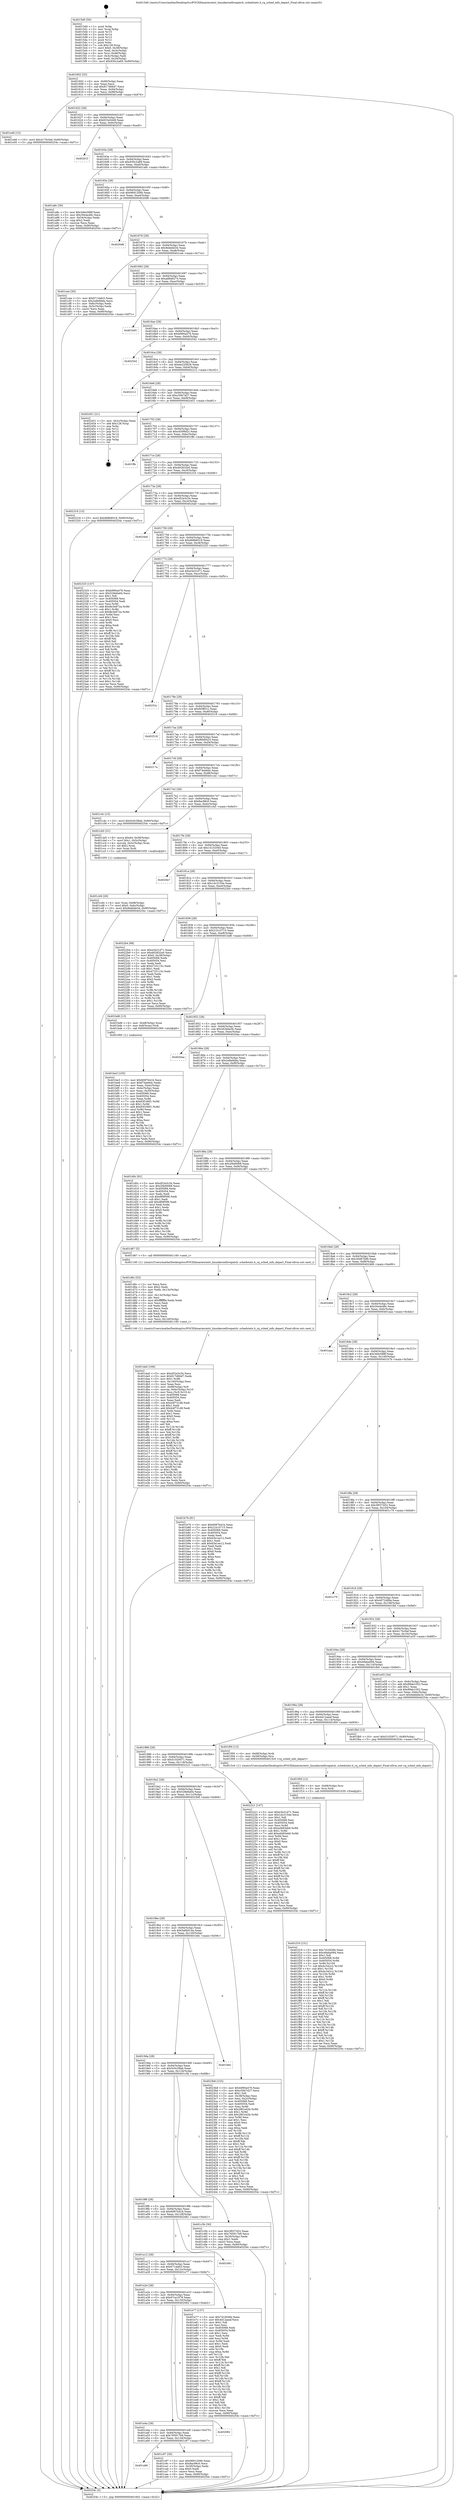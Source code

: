 digraph "0x4015d0" {
  label = "0x4015d0 (/mnt/c/Users/mathe/Desktop/tcc/POCII/binaries/extr_linuxkernellivepatch..schedstats.h_rq_sched_info_depart_Final-ollvm.out::main(0))"
  labelloc = "t"
  node[shape=record]

  Entry [label="",width=0.3,height=0.3,shape=circle,fillcolor=black,style=filled]
  "0x401602" [label="{
     0x401602 [32]\l
     | [instrs]\l
     &nbsp;&nbsp;0x401602 \<+6\>: mov -0x90(%rbp),%eax\l
     &nbsp;&nbsp;0x401608 \<+2\>: mov %eax,%ecx\l
     &nbsp;&nbsp;0x40160a \<+6\>: sub $0x817d66d7,%ecx\l
     &nbsp;&nbsp;0x401610 \<+6\>: mov %eax,-0x94(%rbp)\l
     &nbsp;&nbsp;0x401616 \<+6\>: mov %ecx,-0x98(%rbp)\l
     &nbsp;&nbsp;0x40161c \<+6\>: je 0000000000401e46 \<main+0x876\>\l
  }"]
  "0x401e46" [label="{
     0x401e46 [15]\l
     | [instrs]\l
     &nbsp;&nbsp;0x401e46 \<+10\>: movl $0x4170c0af,-0x90(%rbp)\l
     &nbsp;&nbsp;0x401e50 \<+5\>: jmp 000000000040254c \<main+0xf7c\>\l
  }"]
  "0x401622" [label="{
     0x401622 [28]\l
     | [instrs]\l
     &nbsp;&nbsp;0x401622 \<+5\>: jmp 0000000000401627 \<main+0x57\>\l
     &nbsp;&nbsp;0x401627 \<+6\>: mov -0x94(%rbp),%eax\l
     &nbsp;&nbsp;0x40162d \<+5\>: sub $0x833e5449,%eax\l
     &nbsp;&nbsp;0x401632 \<+6\>: mov %eax,-0x9c(%rbp)\l
     &nbsp;&nbsp;0x401638 \<+6\>: je 000000000040201f \<main+0xa4f\>\l
  }"]
  Exit [label="",width=0.3,height=0.3,shape=circle,fillcolor=black,style=filled,peripheries=2]
  "0x40201f" [label="{
     0x40201f\l
  }", style=dashed]
  "0x40163e" [label="{
     0x40163e [28]\l
     | [instrs]\l
     &nbsp;&nbsp;0x40163e \<+5\>: jmp 0000000000401643 \<main+0x73\>\l
     &nbsp;&nbsp;0x401643 \<+6\>: mov -0x94(%rbp),%eax\l
     &nbsp;&nbsp;0x401649 \<+5\>: sub $0x930c2a69,%eax\l
     &nbsp;&nbsp;0x40164e \<+6\>: mov %eax,-0xa0(%rbp)\l
     &nbsp;&nbsp;0x401654 \<+6\>: je 0000000000401a8c \<main+0x4bc\>\l
  }"]
  "0x401f19" [label="{
     0x401f19 [151]\l
     | [instrs]\l
     &nbsp;&nbsp;0x401f19 \<+5\>: mov $0x7d1fd36b,%eax\l
     &nbsp;&nbsp;0x401f1e \<+5\>: mov $0x49aba094,%ecx\l
     &nbsp;&nbsp;0x401f23 \<+2\>: mov $0x1,%dl\l
     &nbsp;&nbsp;0x401f25 \<+8\>: mov 0x405068,%r8d\l
     &nbsp;&nbsp;0x401f2d \<+8\>: mov 0x405054,%r9d\l
     &nbsp;&nbsp;0x401f35 \<+3\>: mov %r8d,%r10d\l
     &nbsp;&nbsp;0x401f38 \<+7\>: sub $0x4c342c2,%r10d\l
     &nbsp;&nbsp;0x401f3f \<+4\>: sub $0x1,%r10d\l
     &nbsp;&nbsp;0x401f43 \<+7\>: add $0x4c342c2,%r10d\l
     &nbsp;&nbsp;0x401f4a \<+4\>: imul %r10d,%r8d\l
     &nbsp;&nbsp;0x401f4e \<+4\>: and $0x1,%r8d\l
     &nbsp;&nbsp;0x401f52 \<+4\>: cmp $0x0,%r8d\l
     &nbsp;&nbsp;0x401f56 \<+4\>: sete %r11b\l
     &nbsp;&nbsp;0x401f5a \<+4\>: cmp $0xa,%r9d\l
     &nbsp;&nbsp;0x401f5e \<+3\>: setl %bl\l
     &nbsp;&nbsp;0x401f61 \<+3\>: mov %r11b,%r14b\l
     &nbsp;&nbsp;0x401f64 \<+4\>: xor $0xff,%r14b\l
     &nbsp;&nbsp;0x401f68 \<+3\>: mov %bl,%r15b\l
     &nbsp;&nbsp;0x401f6b \<+4\>: xor $0xff,%r15b\l
     &nbsp;&nbsp;0x401f6f \<+3\>: xor $0x1,%dl\l
     &nbsp;&nbsp;0x401f72 \<+3\>: mov %r14b,%r12b\l
     &nbsp;&nbsp;0x401f75 \<+4\>: and $0xff,%r12b\l
     &nbsp;&nbsp;0x401f79 \<+3\>: and %dl,%r11b\l
     &nbsp;&nbsp;0x401f7c \<+3\>: mov %r15b,%r13b\l
     &nbsp;&nbsp;0x401f7f \<+4\>: and $0xff,%r13b\l
     &nbsp;&nbsp;0x401f83 \<+2\>: and %dl,%bl\l
     &nbsp;&nbsp;0x401f85 \<+3\>: or %r11b,%r12b\l
     &nbsp;&nbsp;0x401f88 \<+3\>: or %bl,%r13b\l
     &nbsp;&nbsp;0x401f8b \<+3\>: xor %r13b,%r12b\l
     &nbsp;&nbsp;0x401f8e \<+3\>: or %r15b,%r14b\l
     &nbsp;&nbsp;0x401f91 \<+4\>: xor $0xff,%r14b\l
     &nbsp;&nbsp;0x401f95 \<+3\>: or $0x1,%dl\l
     &nbsp;&nbsp;0x401f98 \<+3\>: and %dl,%r14b\l
     &nbsp;&nbsp;0x401f9b \<+3\>: or %r14b,%r12b\l
     &nbsp;&nbsp;0x401f9e \<+4\>: test $0x1,%r12b\l
     &nbsp;&nbsp;0x401fa2 \<+3\>: cmovne %ecx,%eax\l
     &nbsp;&nbsp;0x401fa5 \<+6\>: mov %eax,-0x90(%rbp)\l
     &nbsp;&nbsp;0x401fab \<+5\>: jmp 000000000040254c \<main+0xf7c\>\l
  }"]
  "0x401a8c" [label="{
     0x401a8c [30]\l
     | [instrs]\l
     &nbsp;&nbsp;0x401a8c \<+5\>: mov $0x3ddc088f,%eax\l
     &nbsp;&nbsp;0x401a91 \<+5\>: mov $0x30e4e48c,%ecx\l
     &nbsp;&nbsp;0x401a96 \<+3\>: mov -0x34(%rbp),%edx\l
     &nbsp;&nbsp;0x401a99 \<+3\>: cmp $0x2,%edx\l
     &nbsp;&nbsp;0x401a9c \<+3\>: cmovne %ecx,%eax\l
     &nbsp;&nbsp;0x401a9f \<+6\>: mov %eax,-0x90(%rbp)\l
     &nbsp;&nbsp;0x401aa5 \<+5\>: jmp 000000000040254c \<main+0xf7c\>\l
  }"]
  "0x40165a" [label="{
     0x40165a [28]\l
     | [instrs]\l
     &nbsp;&nbsp;0x40165a \<+5\>: jmp 000000000040165f \<main+0x8f\>\l
     &nbsp;&nbsp;0x40165f \<+6\>: mov -0x94(%rbp),%eax\l
     &nbsp;&nbsp;0x401665 \<+5\>: sub $0x96912090,%eax\l
     &nbsp;&nbsp;0x40166a \<+6\>: mov %eax,-0xa4(%rbp)\l
     &nbsp;&nbsp;0x401670 \<+6\>: je 00000000004020d8 \<main+0xb08\>\l
  }"]
  "0x40254c" [label="{
     0x40254c [5]\l
     | [instrs]\l
     &nbsp;&nbsp;0x40254c \<+5\>: jmp 0000000000401602 \<main+0x32\>\l
  }"]
  "0x4015d0" [label="{
     0x4015d0 [50]\l
     | [instrs]\l
     &nbsp;&nbsp;0x4015d0 \<+1\>: push %rbp\l
     &nbsp;&nbsp;0x4015d1 \<+3\>: mov %rsp,%rbp\l
     &nbsp;&nbsp;0x4015d4 \<+2\>: push %r15\l
     &nbsp;&nbsp;0x4015d6 \<+2\>: push %r14\l
     &nbsp;&nbsp;0x4015d8 \<+2\>: push %r13\l
     &nbsp;&nbsp;0x4015da \<+2\>: push %r12\l
     &nbsp;&nbsp;0x4015dc \<+1\>: push %rbx\l
     &nbsp;&nbsp;0x4015dd \<+7\>: sub $0x128,%rsp\l
     &nbsp;&nbsp;0x4015e4 \<+7\>: movl $0x0,-0x38(%rbp)\l
     &nbsp;&nbsp;0x4015eb \<+3\>: mov %edi,-0x3c(%rbp)\l
     &nbsp;&nbsp;0x4015ee \<+4\>: mov %rsi,-0x48(%rbp)\l
     &nbsp;&nbsp;0x4015f2 \<+3\>: mov -0x3c(%rbp),%edi\l
     &nbsp;&nbsp;0x4015f5 \<+3\>: mov %edi,-0x34(%rbp)\l
     &nbsp;&nbsp;0x4015f8 \<+10\>: movl $0x930c2a69,-0x90(%rbp)\l
  }"]
  "0x401f0d" [label="{
     0x401f0d [12]\l
     | [instrs]\l
     &nbsp;&nbsp;0x401f0d \<+4\>: mov -0x68(%rbp),%rsi\l
     &nbsp;&nbsp;0x401f11 \<+3\>: mov %rsi,%rdi\l
     &nbsp;&nbsp;0x401f14 \<+5\>: call 0000000000401030 \<free@plt\>\l
     | [calls]\l
     &nbsp;&nbsp;0x401030 \{1\} (unknown)\l
  }"]
  "0x4020d8" [label="{
     0x4020d8\l
  }", style=dashed]
  "0x401676" [label="{
     0x401676 [28]\l
     | [instrs]\l
     &nbsp;&nbsp;0x401676 \<+5\>: jmp 000000000040167b \<main+0xab\>\l
     &nbsp;&nbsp;0x40167b \<+6\>: mov -0x94(%rbp),%eax\l
     &nbsp;&nbsp;0x401681 \<+5\>: sub $0x9ebbbb34,%eax\l
     &nbsp;&nbsp;0x401686 \<+6\>: mov %eax,-0xa8(%rbp)\l
     &nbsp;&nbsp;0x40168c \<+6\>: je 0000000000401cee \<main+0x71e\>\l
  }"]
  "0x401da0" [label="{
     0x401da0 [166]\l
     | [instrs]\l
     &nbsp;&nbsp;0x401da0 \<+5\>: mov $0xd52e3c34,%ecx\l
     &nbsp;&nbsp;0x401da5 \<+5\>: mov $0x817d66d7,%edx\l
     &nbsp;&nbsp;0x401daa \<+3\>: mov $0x1,%r8b\l
     &nbsp;&nbsp;0x401dad \<+6\>: mov -0x140(%rbp),%esi\l
     &nbsp;&nbsp;0x401db3 \<+3\>: imul %eax,%esi\l
     &nbsp;&nbsp;0x401db6 \<+4\>: mov -0x68(%rbp),%r9\l
     &nbsp;&nbsp;0x401dba \<+4\>: movslq -0x6c(%rbp),%r10\l
     &nbsp;&nbsp;0x401dbe \<+4\>: mov %esi,(%r9,%r10,4)\l
     &nbsp;&nbsp;0x401dc2 \<+7\>: mov 0x405068,%eax\l
     &nbsp;&nbsp;0x401dc9 \<+7\>: mov 0x405054,%esi\l
     &nbsp;&nbsp;0x401dd0 \<+2\>: mov %eax,%edi\l
     &nbsp;&nbsp;0x401dd2 \<+6\>: sub $0xb4f731d8,%edi\l
     &nbsp;&nbsp;0x401dd8 \<+3\>: sub $0x1,%edi\l
     &nbsp;&nbsp;0x401ddb \<+6\>: add $0xb4f731d8,%edi\l
     &nbsp;&nbsp;0x401de1 \<+3\>: imul %edi,%eax\l
     &nbsp;&nbsp;0x401de4 \<+3\>: and $0x1,%eax\l
     &nbsp;&nbsp;0x401de7 \<+3\>: cmp $0x0,%eax\l
     &nbsp;&nbsp;0x401dea \<+4\>: sete %r11b\l
     &nbsp;&nbsp;0x401dee \<+3\>: cmp $0xa,%esi\l
     &nbsp;&nbsp;0x401df1 \<+3\>: setl %bl\l
     &nbsp;&nbsp;0x401df4 \<+3\>: mov %r11b,%r14b\l
     &nbsp;&nbsp;0x401df7 \<+4\>: xor $0xff,%r14b\l
     &nbsp;&nbsp;0x401dfb \<+3\>: mov %bl,%r15b\l
     &nbsp;&nbsp;0x401dfe \<+4\>: xor $0xff,%r15b\l
     &nbsp;&nbsp;0x401e02 \<+4\>: xor $0x1,%r8b\l
     &nbsp;&nbsp;0x401e06 \<+3\>: mov %r14b,%r12b\l
     &nbsp;&nbsp;0x401e09 \<+4\>: and $0xff,%r12b\l
     &nbsp;&nbsp;0x401e0d \<+3\>: and %r8b,%r11b\l
     &nbsp;&nbsp;0x401e10 \<+3\>: mov %r15b,%r13b\l
     &nbsp;&nbsp;0x401e13 \<+4\>: and $0xff,%r13b\l
     &nbsp;&nbsp;0x401e17 \<+3\>: and %r8b,%bl\l
     &nbsp;&nbsp;0x401e1a \<+3\>: or %r11b,%r12b\l
     &nbsp;&nbsp;0x401e1d \<+3\>: or %bl,%r13b\l
     &nbsp;&nbsp;0x401e20 \<+3\>: xor %r13b,%r12b\l
     &nbsp;&nbsp;0x401e23 \<+3\>: or %r15b,%r14b\l
     &nbsp;&nbsp;0x401e26 \<+4\>: xor $0xff,%r14b\l
     &nbsp;&nbsp;0x401e2a \<+4\>: or $0x1,%r8b\l
     &nbsp;&nbsp;0x401e2e \<+3\>: and %r8b,%r14b\l
     &nbsp;&nbsp;0x401e31 \<+3\>: or %r14b,%r12b\l
     &nbsp;&nbsp;0x401e34 \<+4\>: test $0x1,%r12b\l
     &nbsp;&nbsp;0x401e38 \<+3\>: cmovne %edx,%ecx\l
     &nbsp;&nbsp;0x401e3b \<+6\>: mov %ecx,-0x90(%rbp)\l
     &nbsp;&nbsp;0x401e41 \<+5\>: jmp 000000000040254c \<main+0xf7c\>\l
  }"]
  "0x401cee" [label="{
     0x401cee [30]\l
     | [instrs]\l
     &nbsp;&nbsp;0x401cee \<+5\>: mov $0x6714afc5,%eax\l
     &nbsp;&nbsp;0x401cf3 \<+5\>: mov $0x2e8e9dda,%ecx\l
     &nbsp;&nbsp;0x401cf8 \<+3\>: mov -0x6c(%rbp),%edx\l
     &nbsp;&nbsp;0x401cfb \<+3\>: cmp -0x5c(%rbp),%edx\l
     &nbsp;&nbsp;0x401cfe \<+3\>: cmovl %ecx,%eax\l
     &nbsp;&nbsp;0x401d01 \<+6\>: mov %eax,-0x90(%rbp)\l
     &nbsp;&nbsp;0x401d07 \<+5\>: jmp 000000000040254c \<main+0xf7c\>\l
  }"]
  "0x401692" [label="{
     0x401692 [28]\l
     | [instrs]\l
     &nbsp;&nbsp;0x401692 \<+5\>: jmp 0000000000401697 \<main+0xc7\>\l
     &nbsp;&nbsp;0x401697 \<+6\>: mov -0x94(%rbp),%eax\l
     &nbsp;&nbsp;0x40169d \<+5\>: sub $0xa86d6274,%eax\l
     &nbsp;&nbsp;0x4016a2 \<+6\>: mov %eax,-0xac(%rbp)\l
     &nbsp;&nbsp;0x4016a8 \<+6\>: je 0000000000401b05 \<main+0x535\>\l
  }"]
  "0x401d6c" [label="{
     0x401d6c [52]\l
     | [instrs]\l
     &nbsp;&nbsp;0x401d6c \<+2\>: xor %ecx,%ecx\l
     &nbsp;&nbsp;0x401d6e \<+5\>: mov $0x2,%edx\l
     &nbsp;&nbsp;0x401d73 \<+6\>: mov %edx,-0x13c(%rbp)\l
     &nbsp;&nbsp;0x401d79 \<+1\>: cltd\l
     &nbsp;&nbsp;0x401d7a \<+6\>: mov -0x13c(%rbp),%esi\l
     &nbsp;&nbsp;0x401d80 \<+2\>: idiv %esi\l
     &nbsp;&nbsp;0x401d82 \<+6\>: imul $0xfffffffe,%edx,%edx\l
     &nbsp;&nbsp;0x401d88 \<+2\>: mov %ecx,%edi\l
     &nbsp;&nbsp;0x401d8a \<+2\>: sub %edx,%edi\l
     &nbsp;&nbsp;0x401d8c \<+2\>: mov %ecx,%edx\l
     &nbsp;&nbsp;0x401d8e \<+3\>: sub $0x1,%edx\l
     &nbsp;&nbsp;0x401d91 \<+2\>: add %edx,%edi\l
     &nbsp;&nbsp;0x401d93 \<+2\>: sub %edi,%ecx\l
     &nbsp;&nbsp;0x401d95 \<+6\>: mov %ecx,-0x140(%rbp)\l
     &nbsp;&nbsp;0x401d9b \<+5\>: call 0000000000401160 \<next_i\>\l
     | [calls]\l
     &nbsp;&nbsp;0x401160 \{1\} (/mnt/c/Users/mathe/Desktop/tcc/POCII/binaries/extr_linuxkernellivepatch..schedstats.h_rq_sched_info_depart_Final-ollvm.out::next_i)\l
  }"]
  "0x401b05" [label="{
     0x401b05\l
  }", style=dashed]
  "0x4016ae" [label="{
     0x4016ae [28]\l
     | [instrs]\l
     &nbsp;&nbsp;0x4016ae \<+5\>: jmp 00000000004016b3 \<main+0xe3\>\l
     &nbsp;&nbsp;0x4016b3 \<+6\>: mov -0x94(%rbp),%eax\l
     &nbsp;&nbsp;0x4016b9 \<+5\>: sub $0xb990a476,%eax\l
     &nbsp;&nbsp;0x4016be \<+6\>: mov %eax,-0xb0(%rbp)\l
     &nbsp;&nbsp;0x4016c4 \<+6\>: je 0000000000402542 \<main+0xf72\>\l
  }"]
  "0x401cd4" [label="{
     0x401cd4 [26]\l
     | [instrs]\l
     &nbsp;&nbsp;0x401cd4 \<+4\>: mov %rax,-0x68(%rbp)\l
     &nbsp;&nbsp;0x401cd8 \<+7\>: movl $0x0,-0x6c(%rbp)\l
     &nbsp;&nbsp;0x401cdf \<+10\>: movl $0x9ebbbb34,-0x90(%rbp)\l
     &nbsp;&nbsp;0x401ce9 \<+5\>: jmp 000000000040254c \<main+0xf7c\>\l
  }"]
  "0x402542" [label="{
     0x402542\l
  }", style=dashed]
  "0x4016ca" [label="{
     0x4016ca [28]\l
     | [instrs]\l
     &nbsp;&nbsp;0x4016ca \<+5\>: jmp 00000000004016cf \<main+0xff\>\l
     &nbsp;&nbsp;0x4016cf \<+6\>: mov -0x94(%rbp),%eax\l
     &nbsp;&nbsp;0x4016d5 \<+5\>: sub $0xbe220b26,%eax\l
     &nbsp;&nbsp;0x4016da \<+6\>: mov %eax,-0xb4(%rbp)\l
     &nbsp;&nbsp;0x4016e0 \<+6\>: je 0000000000402212 \<main+0xc42\>\l
  }"]
  "0x401a66" [label="{
     0x401a66\l
  }", style=dashed]
  "0x402212" [label="{
     0x402212\l
  }", style=dashed]
  "0x4016e6" [label="{
     0x4016e6 [28]\l
     | [instrs]\l
     &nbsp;&nbsp;0x4016e6 \<+5\>: jmp 00000000004016eb \<main+0x11b\>\l
     &nbsp;&nbsp;0x4016eb \<+6\>: mov -0x94(%rbp),%eax\l
     &nbsp;&nbsp;0x4016f1 \<+5\>: sub $0xc50b7d27,%eax\l
     &nbsp;&nbsp;0x4016f6 \<+6\>: mov %eax,-0xb8(%rbp)\l
     &nbsp;&nbsp;0x4016fc \<+6\>: je 0000000000402451 \<main+0xe81\>\l
  }"]
  "0x401c97" [label="{
     0x401c97 [30]\l
     | [instrs]\l
     &nbsp;&nbsp;0x401c97 \<+5\>: mov $0x96912090,%eax\l
     &nbsp;&nbsp;0x401c9c \<+5\>: mov $0x8ac98c0,%ecx\l
     &nbsp;&nbsp;0x401ca1 \<+3\>: mov -0x30(%rbp),%edx\l
     &nbsp;&nbsp;0x401ca4 \<+3\>: cmp $0x0,%edx\l
     &nbsp;&nbsp;0x401ca7 \<+3\>: cmove %ecx,%eax\l
     &nbsp;&nbsp;0x401caa \<+6\>: mov %eax,-0x90(%rbp)\l
     &nbsp;&nbsp;0x401cb0 \<+5\>: jmp 000000000040254c \<main+0xf7c\>\l
  }"]
  "0x402451" [label="{
     0x402451 [21]\l
     | [instrs]\l
     &nbsp;&nbsp;0x402451 \<+3\>: mov -0x2c(%rbp),%eax\l
     &nbsp;&nbsp;0x402454 \<+7\>: add $0x128,%rsp\l
     &nbsp;&nbsp;0x40245b \<+1\>: pop %rbx\l
     &nbsp;&nbsp;0x40245c \<+2\>: pop %r12\l
     &nbsp;&nbsp;0x40245e \<+2\>: pop %r13\l
     &nbsp;&nbsp;0x402460 \<+2\>: pop %r14\l
     &nbsp;&nbsp;0x402462 \<+2\>: pop %r15\l
     &nbsp;&nbsp;0x402464 \<+1\>: pop %rbp\l
     &nbsp;&nbsp;0x402465 \<+1\>: ret\l
  }"]
  "0x401702" [label="{
     0x401702 [28]\l
     | [instrs]\l
     &nbsp;&nbsp;0x401702 \<+5\>: jmp 0000000000401707 \<main+0x137\>\l
     &nbsp;&nbsp;0x401707 \<+6\>: mov -0x94(%rbp),%eax\l
     &nbsp;&nbsp;0x40170d \<+5\>: sub $0xcb599d2c,%eax\l
     &nbsp;&nbsp;0x401712 \<+6\>: mov %eax,-0xbc(%rbp)\l
     &nbsp;&nbsp;0x401718 \<+6\>: je 0000000000401ffe \<main+0xa2e\>\l
  }"]
  "0x401a4a" [label="{
     0x401a4a [28]\l
     | [instrs]\l
     &nbsp;&nbsp;0x401a4a \<+5\>: jmp 0000000000401a4f \<main+0x47f\>\l
     &nbsp;&nbsp;0x401a4f \<+6\>: mov -0x94(%rbp),%eax\l
     &nbsp;&nbsp;0x401a55 \<+5\>: sub $0x765917b9,%eax\l
     &nbsp;&nbsp;0x401a5a \<+6\>: mov %eax,-0x134(%rbp)\l
     &nbsp;&nbsp;0x401a60 \<+6\>: je 0000000000401c97 \<main+0x6c7\>\l
  }"]
  "0x401ffe" [label="{
     0x401ffe\l
  }", style=dashed]
  "0x40171e" [label="{
     0x40171e [28]\l
     | [instrs]\l
     &nbsp;&nbsp;0x40171e \<+5\>: jmp 0000000000401723 \<main+0x153\>\l
     &nbsp;&nbsp;0x401723 \<+6\>: mov -0x94(%rbp),%eax\l
     &nbsp;&nbsp;0x401729 \<+5\>: sub $0xd02832e0,%eax\l
     &nbsp;&nbsp;0x40172e \<+6\>: mov %eax,-0xc0(%rbp)\l
     &nbsp;&nbsp;0x401734 \<+6\>: je 0000000000402316 \<main+0xd46\>\l
  }"]
  "0x402082" [label="{
     0x402082\l
  }", style=dashed]
  "0x402316" [label="{
     0x402316 [15]\l
     | [instrs]\l
     &nbsp;&nbsp;0x402316 \<+10\>: movl $0xd68b6019,-0x90(%rbp)\l
     &nbsp;&nbsp;0x402320 \<+5\>: jmp 000000000040254c \<main+0xf7c\>\l
  }"]
  "0x40173a" [label="{
     0x40173a [28]\l
     | [instrs]\l
     &nbsp;&nbsp;0x40173a \<+5\>: jmp 000000000040173f \<main+0x16f\>\l
     &nbsp;&nbsp;0x40173f \<+6\>: mov -0x94(%rbp),%eax\l
     &nbsp;&nbsp;0x401745 \<+5\>: sub $0xd52e3c34,%eax\l
     &nbsp;&nbsp;0x40174a \<+6\>: mov %eax,-0xc4(%rbp)\l
     &nbsp;&nbsp;0x401750 \<+6\>: je 00000000004024a0 \<main+0xed0\>\l
  }"]
  "0x401a2e" [label="{
     0x401a2e [28]\l
     | [instrs]\l
     &nbsp;&nbsp;0x401a2e \<+5\>: jmp 0000000000401a33 \<main+0x463\>\l
     &nbsp;&nbsp;0x401a33 \<+6\>: mov -0x94(%rbp),%eax\l
     &nbsp;&nbsp;0x401a39 \<+5\>: sub $0x67ca1979,%eax\l
     &nbsp;&nbsp;0x401a3e \<+6\>: mov %eax,-0x130(%rbp)\l
     &nbsp;&nbsp;0x401a44 \<+6\>: je 0000000000402082 \<main+0xab2\>\l
  }"]
  "0x4024a0" [label="{
     0x4024a0\l
  }", style=dashed]
  "0x401756" [label="{
     0x401756 [28]\l
     | [instrs]\l
     &nbsp;&nbsp;0x401756 \<+5\>: jmp 000000000040175b \<main+0x18b\>\l
     &nbsp;&nbsp;0x40175b \<+6\>: mov -0x94(%rbp),%eax\l
     &nbsp;&nbsp;0x401761 \<+5\>: sub $0xd68b6019,%eax\l
     &nbsp;&nbsp;0x401766 \<+6\>: mov %eax,-0xc8(%rbp)\l
     &nbsp;&nbsp;0x40176c \<+6\>: je 0000000000402325 \<main+0xd55\>\l
  }"]
  "0x401e77" [label="{
     0x401e77 [137]\l
     | [instrs]\l
     &nbsp;&nbsp;0x401e77 \<+5\>: mov $0x7d1fd36b,%eax\l
     &nbsp;&nbsp;0x401e7c \<+5\>: mov $0x4d12aeaf,%ecx\l
     &nbsp;&nbsp;0x401e81 \<+2\>: mov $0x1,%dl\l
     &nbsp;&nbsp;0x401e83 \<+2\>: xor %esi,%esi\l
     &nbsp;&nbsp;0x401e85 \<+7\>: mov 0x405068,%edi\l
     &nbsp;&nbsp;0x401e8c \<+8\>: mov 0x405054,%r8d\l
     &nbsp;&nbsp;0x401e94 \<+3\>: sub $0x1,%esi\l
     &nbsp;&nbsp;0x401e97 \<+3\>: mov %edi,%r9d\l
     &nbsp;&nbsp;0x401e9a \<+3\>: add %esi,%r9d\l
     &nbsp;&nbsp;0x401e9d \<+4\>: imul %r9d,%edi\l
     &nbsp;&nbsp;0x401ea1 \<+3\>: and $0x1,%edi\l
     &nbsp;&nbsp;0x401ea4 \<+3\>: cmp $0x0,%edi\l
     &nbsp;&nbsp;0x401ea7 \<+4\>: sete %r10b\l
     &nbsp;&nbsp;0x401eab \<+4\>: cmp $0xa,%r8d\l
     &nbsp;&nbsp;0x401eaf \<+4\>: setl %r11b\l
     &nbsp;&nbsp;0x401eb3 \<+3\>: mov %r10b,%bl\l
     &nbsp;&nbsp;0x401eb6 \<+3\>: xor $0xff,%bl\l
     &nbsp;&nbsp;0x401eb9 \<+3\>: mov %r11b,%r14b\l
     &nbsp;&nbsp;0x401ebc \<+4\>: xor $0xff,%r14b\l
     &nbsp;&nbsp;0x401ec0 \<+3\>: xor $0x1,%dl\l
     &nbsp;&nbsp;0x401ec3 \<+3\>: mov %bl,%r15b\l
     &nbsp;&nbsp;0x401ec6 \<+4\>: and $0xff,%r15b\l
     &nbsp;&nbsp;0x401eca \<+3\>: and %dl,%r10b\l
     &nbsp;&nbsp;0x401ecd \<+3\>: mov %r14b,%r12b\l
     &nbsp;&nbsp;0x401ed0 \<+4\>: and $0xff,%r12b\l
     &nbsp;&nbsp;0x401ed4 \<+3\>: and %dl,%r11b\l
     &nbsp;&nbsp;0x401ed7 \<+3\>: or %r10b,%r15b\l
     &nbsp;&nbsp;0x401eda \<+3\>: or %r11b,%r12b\l
     &nbsp;&nbsp;0x401edd \<+3\>: xor %r12b,%r15b\l
     &nbsp;&nbsp;0x401ee0 \<+3\>: or %r14b,%bl\l
     &nbsp;&nbsp;0x401ee3 \<+3\>: xor $0xff,%bl\l
     &nbsp;&nbsp;0x401ee6 \<+3\>: or $0x1,%dl\l
     &nbsp;&nbsp;0x401ee9 \<+2\>: and %dl,%bl\l
     &nbsp;&nbsp;0x401eeb \<+3\>: or %bl,%r15b\l
     &nbsp;&nbsp;0x401eee \<+4\>: test $0x1,%r15b\l
     &nbsp;&nbsp;0x401ef2 \<+3\>: cmovne %ecx,%eax\l
     &nbsp;&nbsp;0x401ef5 \<+6\>: mov %eax,-0x90(%rbp)\l
     &nbsp;&nbsp;0x401efb \<+5\>: jmp 000000000040254c \<main+0xf7c\>\l
  }"]
  "0x402325" [label="{
     0x402325 [147]\l
     | [instrs]\l
     &nbsp;&nbsp;0x402325 \<+5\>: mov $0xb990a476,%eax\l
     &nbsp;&nbsp;0x40232a \<+5\>: mov $0x528e6a64,%ecx\l
     &nbsp;&nbsp;0x40232f \<+2\>: mov $0x1,%dl\l
     &nbsp;&nbsp;0x402331 \<+7\>: mov 0x405068,%esi\l
     &nbsp;&nbsp;0x402338 \<+7\>: mov 0x405054,%edi\l
     &nbsp;&nbsp;0x40233f \<+3\>: mov %esi,%r8d\l
     &nbsp;&nbsp;0x402342 \<+7\>: add $0x8e3e872a,%r8d\l
     &nbsp;&nbsp;0x402349 \<+4\>: sub $0x1,%r8d\l
     &nbsp;&nbsp;0x40234d \<+7\>: sub $0x8e3e872a,%r8d\l
     &nbsp;&nbsp;0x402354 \<+4\>: imul %r8d,%esi\l
     &nbsp;&nbsp;0x402358 \<+3\>: and $0x1,%esi\l
     &nbsp;&nbsp;0x40235b \<+3\>: cmp $0x0,%esi\l
     &nbsp;&nbsp;0x40235e \<+4\>: sete %r9b\l
     &nbsp;&nbsp;0x402362 \<+3\>: cmp $0xa,%edi\l
     &nbsp;&nbsp;0x402365 \<+4\>: setl %r10b\l
     &nbsp;&nbsp;0x402369 \<+3\>: mov %r9b,%r11b\l
     &nbsp;&nbsp;0x40236c \<+4\>: xor $0xff,%r11b\l
     &nbsp;&nbsp;0x402370 \<+3\>: mov %r10b,%bl\l
     &nbsp;&nbsp;0x402373 \<+3\>: xor $0xff,%bl\l
     &nbsp;&nbsp;0x402376 \<+3\>: xor $0x0,%dl\l
     &nbsp;&nbsp;0x402379 \<+3\>: mov %r11b,%r14b\l
     &nbsp;&nbsp;0x40237c \<+4\>: and $0x0,%r14b\l
     &nbsp;&nbsp;0x402380 \<+3\>: and %dl,%r9b\l
     &nbsp;&nbsp;0x402383 \<+3\>: mov %bl,%r15b\l
     &nbsp;&nbsp;0x402386 \<+4\>: and $0x0,%r15b\l
     &nbsp;&nbsp;0x40238a \<+3\>: and %dl,%r10b\l
     &nbsp;&nbsp;0x40238d \<+3\>: or %r9b,%r14b\l
     &nbsp;&nbsp;0x402390 \<+3\>: or %r10b,%r15b\l
     &nbsp;&nbsp;0x402393 \<+3\>: xor %r15b,%r14b\l
     &nbsp;&nbsp;0x402396 \<+3\>: or %bl,%r11b\l
     &nbsp;&nbsp;0x402399 \<+4\>: xor $0xff,%r11b\l
     &nbsp;&nbsp;0x40239d \<+3\>: or $0x0,%dl\l
     &nbsp;&nbsp;0x4023a0 \<+3\>: and %dl,%r11b\l
     &nbsp;&nbsp;0x4023a3 \<+3\>: or %r11b,%r14b\l
     &nbsp;&nbsp;0x4023a6 \<+4\>: test $0x1,%r14b\l
     &nbsp;&nbsp;0x4023aa \<+3\>: cmovne %ecx,%eax\l
     &nbsp;&nbsp;0x4023ad \<+6\>: mov %eax,-0x90(%rbp)\l
     &nbsp;&nbsp;0x4023b3 \<+5\>: jmp 000000000040254c \<main+0xf7c\>\l
  }"]
  "0x401772" [label="{
     0x401772 [28]\l
     | [instrs]\l
     &nbsp;&nbsp;0x401772 \<+5\>: jmp 0000000000401777 \<main+0x1a7\>\l
     &nbsp;&nbsp;0x401777 \<+6\>: mov -0x94(%rbp),%eax\l
     &nbsp;&nbsp;0x40177d \<+5\>: sub $0xe3e31d71,%eax\l
     &nbsp;&nbsp;0x401782 \<+6\>: mov %eax,-0xcc(%rbp)\l
     &nbsp;&nbsp;0x401788 \<+6\>: je 000000000040252c \<main+0xf5c\>\l
  }"]
  "0x401a12" [label="{
     0x401a12 [28]\l
     | [instrs]\l
     &nbsp;&nbsp;0x401a12 \<+5\>: jmp 0000000000401a17 \<main+0x447\>\l
     &nbsp;&nbsp;0x401a17 \<+6\>: mov -0x94(%rbp),%eax\l
     &nbsp;&nbsp;0x401a1d \<+5\>: sub $0x6714afc5,%eax\l
     &nbsp;&nbsp;0x401a22 \<+6\>: mov %eax,-0x12c(%rbp)\l
     &nbsp;&nbsp;0x401a28 \<+6\>: je 0000000000401e77 \<main+0x8a7\>\l
  }"]
  "0x40252c" [label="{
     0x40252c\l
  }", style=dashed]
  "0x40178e" [label="{
     0x40178e [28]\l
     | [instrs]\l
     &nbsp;&nbsp;0x40178e \<+5\>: jmp 0000000000401793 \<main+0x1c3\>\l
     &nbsp;&nbsp;0x401793 \<+6\>: mov -0x94(%rbp),%eax\l
     &nbsp;&nbsp;0x401799 \<+5\>: sub $0xf03ff31c,%eax\l
     &nbsp;&nbsp;0x40179e \<+6\>: mov %eax,-0xd0(%rbp)\l
     &nbsp;&nbsp;0x4017a4 \<+6\>: je 0000000000402518 \<main+0xf48\>\l
  }"]
  "0x402481" [label="{
     0x402481\l
  }", style=dashed]
  "0x402518" [label="{
     0x402518\l
  }", style=dashed]
  "0x4017aa" [label="{
     0x4017aa [28]\l
     | [instrs]\l
     &nbsp;&nbsp;0x4017aa \<+5\>: jmp 00000000004017af \<main+0x1df\>\l
     &nbsp;&nbsp;0x4017af \<+6\>: mov -0x94(%rbp),%eax\l
     &nbsp;&nbsp;0x4017b5 \<+5\>: sub $0xf6bf0423,%eax\l
     &nbsp;&nbsp;0x4017ba \<+6\>: mov %eax,-0xd4(%rbp)\l
     &nbsp;&nbsp;0x4017c0 \<+6\>: je 000000000040217a \<main+0xbaa\>\l
  }"]
  "0x4019f6" [label="{
     0x4019f6 [28]\l
     | [instrs]\l
     &nbsp;&nbsp;0x4019f6 \<+5\>: jmp 00000000004019fb \<main+0x42b\>\l
     &nbsp;&nbsp;0x4019fb \<+6\>: mov -0x94(%rbp),%eax\l
     &nbsp;&nbsp;0x401a01 \<+5\>: sub $0x6087b41b,%eax\l
     &nbsp;&nbsp;0x401a06 \<+6\>: mov %eax,-0x128(%rbp)\l
     &nbsp;&nbsp;0x401a0c \<+6\>: je 0000000000402481 \<main+0xeb1\>\l
  }"]
  "0x40217a" [label="{
     0x40217a\l
  }", style=dashed]
  "0x4017c6" [label="{
     0x4017c6 [28]\l
     | [instrs]\l
     &nbsp;&nbsp;0x4017c6 \<+5\>: jmp 00000000004017cb \<main+0x1fb\>\l
     &nbsp;&nbsp;0x4017cb \<+6\>: mov -0x94(%rbp),%eax\l
     &nbsp;&nbsp;0x4017d1 \<+5\>: sub $0xf74eb6dc,%eax\l
     &nbsp;&nbsp;0x4017d6 \<+6\>: mov %eax,-0xd8(%rbp)\l
     &nbsp;&nbsp;0x4017dc \<+6\>: je 0000000000401c4c \<main+0x67c\>\l
  }"]
  "0x401c5b" [label="{
     0x401c5b [30]\l
     | [instrs]\l
     &nbsp;&nbsp;0x401c5b \<+5\>: mov $0x3f037452,%eax\l
     &nbsp;&nbsp;0x401c60 \<+5\>: mov $0x765917b9,%ecx\l
     &nbsp;&nbsp;0x401c65 \<+3\>: mov -0x30(%rbp),%edx\l
     &nbsp;&nbsp;0x401c68 \<+3\>: cmp $0x1,%edx\l
     &nbsp;&nbsp;0x401c6b \<+3\>: cmovl %ecx,%eax\l
     &nbsp;&nbsp;0x401c6e \<+6\>: mov %eax,-0x90(%rbp)\l
     &nbsp;&nbsp;0x401c74 \<+5\>: jmp 000000000040254c \<main+0xf7c\>\l
  }"]
  "0x401c4c" [label="{
     0x401c4c [15]\l
     | [instrs]\l
     &nbsp;&nbsp;0x401c4c \<+10\>: movl $0x5c0c38ab,-0x90(%rbp)\l
     &nbsp;&nbsp;0x401c56 \<+5\>: jmp 000000000040254c \<main+0xf7c\>\l
  }"]
  "0x4017e2" [label="{
     0x4017e2 [28]\l
     | [instrs]\l
     &nbsp;&nbsp;0x4017e2 \<+5\>: jmp 00000000004017e7 \<main+0x217\>\l
     &nbsp;&nbsp;0x4017e7 \<+6\>: mov -0x94(%rbp),%eax\l
     &nbsp;&nbsp;0x4017ed \<+5\>: sub $0x8ac98c0,%eax\l
     &nbsp;&nbsp;0x4017f2 \<+6\>: mov %eax,-0xdc(%rbp)\l
     &nbsp;&nbsp;0x4017f8 \<+6\>: je 0000000000401cb5 \<main+0x6e5\>\l
  }"]
  "0x4019da" [label="{
     0x4019da [28]\l
     | [instrs]\l
     &nbsp;&nbsp;0x4019da \<+5\>: jmp 00000000004019df \<main+0x40f\>\l
     &nbsp;&nbsp;0x4019df \<+6\>: mov -0x94(%rbp),%eax\l
     &nbsp;&nbsp;0x4019e5 \<+5\>: sub $0x5c0c38ab,%eax\l
     &nbsp;&nbsp;0x4019ea \<+6\>: mov %eax,-0x124(%rbp)\l
     &nbsp;&nbsp;0x4019f0 \<+6\>: je 0000000000401c5b \<main+0x68b\>\l
  }"]
  "0x401cb5" [label="{
     0x401cb5 [31]\l
     | [instrs]\l
     &nbsp;&nbsp;0x401cb5 \<+8\>: movq $0x64,-0x58(%rbp)\l
     &nbsp;&nbsp;0x401cbd \<+7\>: movl $0x1,-0x5c(%rbp)\l
     &nbsp;&nbsp;0x401cc4 \<+4\>: movslq -0x5c(%rbp),%rax\l
     &nbsp;&nbsp;0x401cc8 \<+4\>: shl $0x2,%rax\l
     &nbsp;&nbsp;0x401ccc \<+3\>: mov %rax,%rdi\l
     &nbsp;&nbsp;0x401ccf \<+5\>: call 0000000000401050 \<malloc@plt\>\l
     | [calls]\l
     &nbsp;&nbsp;0x401050 \{1\} (unknown)\l
  }"]
  "0x4017fe" [label="{
     0x4017fe [28]\l
     | [instrs]\l
     &nbsp;&nbsp;0x4017fe \<+5\>: jmp 0000000000401803 \<main+0x233\>\l
     &nbsp;&nbsp;0x401803 \<+6\>: mov -0x94(%rbp),%eax\l
     &nbsp;&nbsp;0x401809 \<+5\>: sub $0x14152040,%eax\l
     &nbsp;&nbsp;0x40180e \<+6\>: mov %eax,-0xe0(%rbp)\l
     &nbsp;&nbsp;0x401814 \<+6\>: je 00000000004020e7 \<main+0xb17\>\l
  }"]
  "0x401b6c" [label="{
     0x401b6c\l
  }", style=dashed]
  "0x4020e7" [label="{
     0x4020e7\l
  }", style=dashed]
  "0x40181a" [label="{
     0x40181a [28]\l
     | [instrs]\l
     &nbsp;&nbsp;0x40181a \<+5\>: jmp 000000000040181f \<main+0x24f\>\l
     &nbsp;&nbsp;0x40181f \<+6\>: mov -0x94(%rbp),%eax\l
     &nbsp;&nbsp;0x401825 \<+5\>: sub $0x1dc3154e,%eax\l
     &nbsp;&nbsp;0x40182a \<+6\>: mov %eax,-0xe4(%rbp)\l
     &nbsp;&nbsp;0x401830 \<+6\>: je 00000000004022b4 \<main+0xce4\>\l
  }"]
  "0x4019be" [label="{
     0x4019be [28]\l
     | [instrs]\l
     &nbsp;&nbsp;0x4019be \<+5\>: jmp 00000000004019c3 \<main+0x3f3\>\l
     &nbsp;&nbsp;0x4019c3 \<+6\>: mov -0x94(%rbp),%eax\l
     &nbsp;&nbsp;0x4019c9 \<+5\>: sub $0x5a6b014a,%eax\l
     &nbsp;&nbsp;0x4019ce \<+6\>: mov %eax,-0x120(%rbp)\l
     &nbsp;&nbsp;0x4019d4 \<+6\>: je 0000000000401b6c \<main+0x59c\>\l
  }"]
  "0x4022b4" [label="{
     0x4022b4 [98]\l
     | [instrs]\l
     &nbsp;&nbsp;0x4022b4 \<+5\>: mov $0xe3e31d71,%eax\l
     &nbsp;&nbsp;0x4022b9 \<+5\>: mov $0xd02832e0,%ecx\l
     &nbsp;&nbsp;0x4022be \<+7\>: movl $0x0,-0x38(%rbp)\l
     &nbsp;&nbsp;0x4022c5 \<+7\>: mov 0x405068,%edx\l
     &nbsp;&nbsp;0x4022cc \<+7\>: mov 0x405054,%esi\l
     &nbsp;&nbsp;0x4022d3 \<+2\>: mov %edx,%edi\l
     &nbsp;&nbsp;0x4022d5 \<+6\>: add $0x4725115c,%edi\l
     &nbsp;&nbsp;0x4022db \<+3\>: sub $0x1,%edi\l
     &nbsp;&nbsp;0x4022de \<+6\>: sub $0x4725115c,%edi\l
     &nbsp;&nbsp;0x4022e4 \<+3\>: imul %edi,%edx\l
     &nbsp;&nbsp;0x4022e7 \<+3\>: and $0x1,%edx\l
     &nbsp;&nbsp;0x4022ea \<+3\>: cmp $0x0,%edx\l
     &nbsp;&nbsp;0x4022ed \<+4\>: sete %r8b\l
     &nbsp;&nbsp;0x4022f1 \<+3\>: cmp $0xa,%esi\l
     &nbsp;&nbsp;0x4022f4 \<+4\>: setl %r9b\l
     &nbsp;&nbsp;0x4022f8 \<+3\>: mov %r8b,%r10b\l
     &nbsp;&nbsp;0x4022fb \<+3\>: and %r9b,%r10b\l
     &nbsp;&nbsp;0x4022fe \<+3\>: xor %r9b,%r8b\l
     &nbsp;&nbsp;0x402301 \<+3\>: or %r8b,%r10b\l
     &nbsp;&nbsp;0x402304 \<+4\>: test $0x1,%r10b\l
     &nbsp;&nbsp;0x402308 \<+3\>: cmovne %ecx,%eax\l
     &nbsp;&nbsp;0x40230b \<+6\>: mov %eax,-0x90(%rbp)\l
     &nbsp;&nbsp;0x402311 \<+5\>: jmp 000000000040254c \<main+0xf7c\>\l
  }"]
  "0x401836" [label="{
     0x401836 [28]\l
     | [instrs]\l
     &nbsp;&nbsp;0x401836 \<+5\>: jmp 000000000040183b \<main+0x26b\>\l
     &nbsp;&nbsp;0x40183b \<+6\>: mov -0x94(%rbp),%eax\l
     &nbsp;&nbsp;0x401841 \<+5\>: sub $0x21b10715,%eax\l
     &nbsp;&nbsp;0x401846 \<+6\>: mov %eax,-0xe8(%rbp)\l
     &nbsp;&nbsp;0x40184c \<+6\>: je 0000000000401bd6 \<main+0x606\>\l
  }"]
  "0x4023b8" [label="{
     0x4023b8 [153]\l
     | [instrs]\l
     &nbsp;&nbsp;0x4023b8 \<+5\>: mov $0xb990a476,%eax\l
     &nbsp;&nbsp;0x4023bd \<+5\>: mov $0xc50b7d27,%ecx\l
     &nbsp;&nbsp;0x4023c2 \<+2\>: mov $0x1,%dl\l
     &nbsp;&nbsp;0x4023c4 \<+3\>: mov -0x38(%rbp),%esi\l
     &nbsp;&nbsp;0x4023c7 \<+3\>: mov %esi,-0x2c(%rbp)\l
     &nbsp;&nbsp;0x4023ca \<+7\>: mov 0x405068,%esi\l
     &nbsp;&nbsp;0x4023d1 \<+7\>: mov 0x405054,%edi\l
     &nbsp;&nbsp;0x4023d8 \<+3\>: mov %esi,%r8d\l
     &nbsp;&nbsp;0x4023db \<+7\>: sub $0x28f1e42b,%r8d\l
     &nbsp;&nbsp;0x4023e2 \<+4\>: sub $0x1,%r8d\l
     &nbsp;&nbsp;0x4023e6 \<+7\>: add $0x28f1e42b,%r8d\l
     &nbsp;&nbsp;0x4023ed \<+4\>: imul %r8d,%esi\l
     &nbsp;&nbsp;0x4023f1 \<+3\>: and $0x1,%esi\l
     &nbsp;&nbsp;0x4023f4 \<+3\>: cmp $0x0,%esi\l
     &nbsp;&nbsp;0x4023f7 \<+4\>: sete %r9b\l
     &nbsp;&nbsp;0x4023fb \<+3\>: cmp $0xa,%edi\l
     &nbsp;&nbsp;0x4023fe \<+4\>: setl %r10b\l
     &nbsp;&nbsp;0x402402 \<+3\>: mov %r9b,%r11b\l
     &nbsp;&nbsp;0x402405 \<+4\>: xor $0xff,%r11b\l
     &nbsp;&nbsp;0x402409 \<+3\>: mov %r10b,%bl\l
     &nbsp;&nbsp;0x40240c \<+3\>: xor $0xff,%bl\l
     &nbsp;&nbsp;0x40240f \<+3\>: xor $0x1,%dl\l
     &nbsp;&nbsp;0x402412 \<+3\>: mov %r11b,%r14b\l
     &nbsp;&nbsp;0x402415 \<+4\>: and $0xff,%r14b\l
     &nbsp;&nbsp;0x402419 \<+3\>: and %dl,%r9b\l
     &nbsp;&nbsp;0x40241c \<+3\>: mov %bl,%r15b\l
     &nbsp;&nbsp;0x40241f \<+4\>: and $0xff,%r15b\l
     &nbsp;&nbsp;0x402423 \<+3\>: and %dl,%r10b\l
     &nbsp;&nbsp;0x402426 \<+3\>: or %r9b,%r14b\l
     &nbsp;&nbsp;0x402429 \<+3\>: or %r10b,%r15b\l
     &nbsp;&nbsp;0x40242c \<+3\>: xor %r15b,%r14b\l
     &nbsp;&nbsp;0x40242f \<+3\>: or %bl,%r11b\l
     &nbsp;&nbsp;0x402432 \<+4\>: xor $0xff,%r11b\l
     &nbsp;&nbsp;0x402436 \<+3\>: or $0x1,%dl\l
     &nbsp;&nbsp;0x402439 \<+3\>: and %dl,%r11b\l
     &nbsp;&nbsp;0x40243c \<+3\>: or %r11b,%r14b\l
     &nbsp;&nbsp;0x40243f \<+4\>: test $0x1,%r14b\l
     &nbsp;&nbsp;0x402443 \<+3\>: cmovne %ecx,%eax\l
     &nbsp;&nbsp;0x402446 \<+6\>: mov %eax,-0x90(%rbp)\l
     &nbsp;&nbsp;0x40244c \<+5\>: jmp 000000000040254c \<main+0xf7c\>\l
  }"]
  "0x401bd6" [label="{
     0x401bd6 [13]\l
     | [instrs]\l
     &nbsp;&nbsp;0x401bd6 \<+4\>: mov -0x48(%rbp),%rax\l
     &nbsp;&nbsp;0x401bda \<+4\>: mov 0x8(%rax),%rdi\l
     &nbsp;&nbsp;0x401bde \<+5\>: call 0000000000401060 \<atoi@plt\>\l
     | [calls]\l
     &nbsp;&nbsp;0x401060 \{1\} (unknown)\l
  }"]
  "0x401852" [label="{
     0x401852 [28]\l
     | [instrs]\l
     &nbsp;&nbsp;0x401852 \<+5\>: jmp 0000000000401857 \<main+0x287\>\l
     &nbsp;&nbsp;0x401857 \<+6\>: mov -0x94(%rbp),%eax\l
     &nbsp;&nbsp;0x40185d \<+5\>: sub $0x262bba3b,%eax\l
     &nbsp;&nbsp;0x401862 \<+6\>: mov %eax,-0xec(%rbp)\l
     &nbsp;&nbsp;0x401868 \<+6\>: je 00000000004020aa \<main+0xada\>\l
  }"]
  "0x4019a2" [label="{
     0x4019a2 [28]\l
     | [instrs]\l
     &nbsp;&nbsp;0x4019a2 \<+5\>: jmp 00000000004019a7 \<main+0x3d7\>\l
     &nbsp;&nbsp;0x4019a7 \<+6\>: mov -0x94(%rbp),%eax\l
     &nbsp;&nbsp;0x4019ad \<+5\>: sub $0x528e6a64,%eax\l
     &nbsp;&nbsp;0x4019b2 \<+6\>: mov %eax,-0x11c(%rbp)\l
     &nbsp;&nbsp;0x4019b8 \<+6\>: je 00000000004023b8 \<main+0xde8\>\l
  }"]
  "0x4020aa" [label="{
     0x4020aa\l
  }", style=dashed]
  "0x40186e" [label="{
     0x40186e [28]\l
     | [instrs]\l
     &nbsp;&nbsp;0x40186e \<+5\>: jmp 0000000000401873 \<main+0x2a3\>\l
     &nbsp;&nbsp;0x401873 \<+6\>: mov -0x94(%rbp),%eax\l
     &nbsp;&nbsp;0x401879 \<+5\>: sub $0x2e8e9dda,%eax\l
     &nbsp;&nbsp;0x40187e \<+6\>: mov %eax,-0xf0(%rbp)\l
     &nbsp;&nbsp;0x401884 \<+6\>: je 0000000000401d0c \<main+0x73c\>\l
  }"]
  "0x402221" [label="{
     0x402221 [147]\l
     | [instrs]\l
     &nbsp;&nbsp;0x402221 \<+5\>: mov $0xe3e31d71,%eax\l
     &nbsp;&nbsp;0x402226 \<+5\>: mov $0x1dc3154e,%ecx\l
     &nbsp;&nbsp;0x40222b \<+2\>: mov $0x1,%dl\l
     &nbsp;&nbsp;0x40222d \<+7\>: mov 0x405068,%esi\l
     &nbsp;&nbsp;0x402234 \<+7\>: mov 0x405054,%edi\l
     &nbsp;&nbsp;0x40223b \<+3\>: mov %esi,%r8d\l
     &nbsp;&nbsp;0x40223e \<+7\>: sub $0xed483eb6,%r8d\l
     &nbsp;&nbsp;0x402245 \<+4\>: sub $0x1,%r8d\l
     &nbsp;&nbsp;0x402249 \<+7\>: add $0xed483eb6,%r8d\l
     &nbsp;&nbsp;0x402250 \<+4\>: imul %r8d,%esi\l
     &nbsp;&nbsp;0x402254 \<+3\>: and $0x1,%esi\l
     &nbsp;&nbsp;0x402257 \<+3\>: cmp $0x0,%esi\l
     &nbsp;&nbsp;0x40225a \<+4\>: sete %r9b\l
     &nbsp;&nbsp;0x40225e \<+3\>: cmp $0xa,%edi\l
     &nbsp;&nbsp;0x402261 \<+4\>: setl %r10b\l
     &nbsp;&nbsp;0x402265 \<+3\>: mov %r9b,%r11b\l
     &nbsp;&nbsp;0x402268 \<+4\>: xor $0xff,%r11b\l
     &nbsp;&nbsp;0x40226c \<+3\>: mov %r10b,%bl\l
     &nbsp;&nbsp;0x40226f \<+3\>: xor $0xff,%bl\l
     &nbsp;&nbsp;0x402272 \<+3\>: xor $0x1,%dl\l
     &nbsp;&nbsp;0x402275 \<+3\>: mov %r11b,%r14b\l
     &nbsp;&nbsp;0x402278 \<+4\>: and $0xff,%r14b\l
     &nbsp;&nbsp;0x40227c \<+3\>: and %dl,%r9b\l
     &nbsp;&nbsp;0x40227f \<+3\>: mov %bl,%r15b\l
     &nbsp;&nbsp;0x402282 \<+4\>: and $0xff,%r15b\l
     &nbsp;&nbsp;0x402286 \<+3\>: and %dl,%r10b\l
     &nbsp;&nbsp;0x402289 \<+3\>: or %r9b,%r14b\l
     &nbsp;&nbsp;0x40228c \<+3\>: or %r10b,%r15b\l
     &nbsp;&nbsp;0x40228f \<+3\>: xor %r15b,%r14b\l
     &nbsp;&nbsp;0x402292 \<+3\>: or %bl,%r11b\l
     &nbsp;&nbsp;0x402295 \<+4\>: xor $0xff,%r11b\l
     &nbsp;&nbsp;0x402299 \<+3\>: or $0x1,%dl\l
     &nbsp;&nbsp;0x40229c \<+3\>: and %dl,%r11b\l
     &nbsp;&nbsp;0x40229f \<+3\>: or %r11b,%r14b\l
     &nbsp;&nbsp;0x4022a2 \<+4\>: test $0x1,%r14b\l
     &nbsp;&nbsp;0x4022a6 \<+3\>: cmovne %ecx,%eax\l
     &nbsp;&nbsp;0x4022a9 \<+6\>: mov %eax,-0x90(%rbp)\l
     &nbsp;&nbsp;0x4022af \<+5\>: jmp 000000000040254c \<main+0xf7c\>\l
  }"]
  "0x401d0c" [label="{
     0x401d0c [91]\l
     | [instrs]\l
     &nbsp;&nbsp;0x401d0c \<+5\>: mov $0xd52e3c34,%eax\l
     &nbsp;&nbsp;0x401d11 \<+5\>: mov $0x2f4d0068,%ecx\l
     &nbsp;&nbsp;0x401d16 \<+7\>: mov 0x405068,%edx\l
     &nbsp;&nbsp;0x401d1d \<+7\>: mov 0x405054,%esi\l
     &nbsp;&nbsp;0x401d24 \<+2\>: mov %edx,%edi\l
     &nbsp;&nbsp;0x401d26 \<+6\>: sub $0xd89f596,%edi\l
     &nbsp;&nbsp;0x401d2c \<+3\>: sub $0x1,%edi\l
     &nbsp;&nbsp;0x401d2f \<+6\>: add $0xd89f596,%edi\l
     &nbsp;&nbsp;0x401d35 \<+3\>: imul %edi,%edx\l
     &nbsp;&nbsp;0x401d38 \<+3\>: and $0x1,%edx\l
     &nbsp;&nbsp;0x401d3b \<+3\>: cmp $0x0,%edx\l
     &nbsp;&nbsp;0x401d3e \<+4\>: sete %r8b\l
     &nbsp;&nbsp;0x401d42 \<+3\>: cmp $0xa,%esi\l
     &nbsp;&nbsp;0x401d45 \<+4\>: setl %r9b\l
     &nbsp;&nbsp;0x401d49 \<+3\>: mov %r8b,%r10b\l
     &nbsp;&nbsp;0x401d4c \<+3\>: and %r9b,%r10b\l
     &nbsp;&nbsp;0x401d4f \<+3\>: xor %r9b,%r8b\l
     &nbsp;&nbsp;0x401d52 \<+3\>: or %r8b,%r10b\l
     &nbsp;&nbsp;0x401d55 \<+4\>: test $0x1,%r10b\l
     &nbsp;&nbsp;0x401d59 \<+3\>: cmovne %ecx,%eax\l
     &nbsp;&nbsp;0x401d5c \<+6\>: mov %eax,-0x90(%rbp)\l
     &nbsp;&nbsp;0x401d62 \<+5\>: jmp 000000000040254c \<main+0xf7c\>\l
  }"]
  "0x40188a" [label="{
     0x40188a [28]\l
     | [instrs]\l
     &nbsp;&nbsp;0x40188a \<+5\>: jmp 000000000040188f \<main+0x2bf\>\l
     &nbsp;&nbsp;0x40188f \<+6\>: mov -0x94(%rbp),%eax\l
     &nbsp;&nbsp;0x401895 \<+5\>: sub $0x2f4d0068,%eax\l
     &nbsp;&nbsp;0x40189a \<+6\>: mov %eax,-0xf4(%rbp)\l
     &nbsp;&nbsp;0x4018a0 \<+6\>: je 0000000000401d67 \<main+0x797\>\l
  }"]
  "0x401986" [label="{
     0x401986 [28]\l
     | [instrs]\l
     &nbsp;&nbsp;0x401986 \<+5\>: jmp 000000000040198b \<main+0x3bb\>\l
     &nbsp;&nbsp;0x40198b \<+6\>: mov -0x94(%rbp),%eax\l
     &nbsp;&nbsp;0x401991 \<+5\>: sub $0x51029571,%eax\l
     &nbsp;&nbsp;0x401996 \<+6\>: mov %eax,-0x118(%rbp)\l
     &nbsp;&nbsp;0x40199c \<+6\>: je 0000000000402221 \<main+0xc51\>\l
  }"]
  "0x401d67" [label="{
     0x401d67 [5]\l
     | [instrs]\l
     &nbsp;&nbsp;0x401d67 \<+5\>: call 0000000000401160 \<next_i\>\l
     | [calls]\l
     &nbsp;&nbsp;0x401160 \{1\} (/mnt/c/Users/mathe/Desktop/tcc/POCII/binaries/extr_linuxkernellivepatch..schedstats.h_rq_sched_info_depart_Final-ollvm.out::next_i)\l
  }"]
  "0x4018a6" [label="{
     0x4018a6 [28]\l
     | [instrs]\l
     &nbsp;&nbsp;0x4018a6 \<+5\>: jmp 00000000004018ab \<main+0x2db\>\l
     &nbsp;&nbsp;0x4018ab \<+6\>: mov -0x94(%rbp),%eax\l
     &nbsp;&nbsp;0x4018b1 \<+5\>: sub $0x30d87b96,%eax\l
     &nbsp;&nbsp;0x4018b6 \<+6\>: mov %eax,-0xf8(%rbp)\l
     &nbsp;&nbsp;0x4018bc \<+6\>: je 0000000000402466 \<main+0xe96\>\l
  }"]
  "0x401f00" [label="{
     0x401f00 [13]\l
     | [instrs]\l
     &nbsp;&nbsp;0x401f00 \<+4\>: mov -0x68(%rbp),%rdi\l
     &nbsp;&nbsp;0x401f04 \<+4\>: mov -0x58(%rbp),%rsi\l
     &nbsp;&nbsp;0x401f08 \<+5\>: call 00000000004015c0 \<rq_sched_info_depart\>\l
     | [calls]\l
     &nbsp;&nbsp;0x4015c0 \{1\} (/mnt/c/Users/mathe/Desktop/tcc/POCII/binaries/extr_linuxkernellivepatch..schedstats.h_rq_sched_info_depart_Final-ollvm.out::rq_sched_info_depart)\l
  }"]
  "0x402466" [label="{
     0x402466\l
  }", style=dashed]
  "0x4018c2" [label="{
     0x4018c2 [28]\l
     | [instrs]\l
     &nbsp;&nbsp;0x4018c2 \<+5\>: jmp 00000000004018c7 \<main+0x2f7\>\l
     &nbsp;&nbsp;0x4018c7 \<+6\>: mov -0x94(%rbp),%eax\l
     &nbsp;&nbsp;0x4018cd \<+5\>: sub $0x30e4e48c,%eax\l
     &nbsp;&nbsp;0x4018d2 \<+6\>: mov %eax,-0xfc(%rbp)\l
     &nbsp;&nbsp;0x4018d8 \<+6\>: je 0000000000401aaa \<main+0x4da\>\l
  }"]
  "0x40196a" [label="{
     0x40196a [28]\l
     | [instrs]\l
     &nbsp;&nbsp;0x40196a \<+5\>: jmp 000000000040196f \<main+0x39f\>\l
     &nbsp;&nbsp;0x40196f \<+6\>: mov -0x94(%rbp),%eax\l
     &nbsp;&nbsp;0x401975 \<+5\>: sub $0x4d12aeaf,%eax\l
     &nbsp;&nbsp;0x40197a \<+6\>: mov %eax,-0x114(%rbp)\l
     &nbsp;&nbsp;0x401980 \<+6\>: je 0000000000401f00 \<main+0x930\>\l
  }"]
  "0x401aaa" [label="{
     0x401aaa\l
  }", style=dashed]
  "0x4018de" [label="{
     0x4018de [28]\l
     | [instrs]\l
     &nbsp;&nbsp;0x4018de \<+5\>: jmp 00000000004018e3 \<main+0x313\>\l
     &nbsp;&nbsp;0x4018e3 \<+6\>: mov -0x94(%rbp),%eax\l
     &nbsp;&nbsp;0x4018e9 \<+5\>: sub $0x3ddc088f,%eax\l
     &nbsp;&nbsp;0x4018ee \<+6\>: mov %eax,-0x100(%rbp)\l
     &nbsp;&nbsp;0x4018f4 \<+6\>: je 0000000000401b7b \<main+0x5ab\>\l
  }"]
  "0x401fb0" [label="{
     0x401fb0 [15]\l
     | [instrs]\l
     &nbsp;&nbsp;0x401fb0 \<+10\>: movl $0x51029571,-0x90(%rbp)\l
     &nbsp;&nbsp;0x401fba \<+5\>: jmp 000000000040254c \<main+0xf7c\>\l
  }"]
  "0x401b7b" [label="{
     0x401b7b [91]\l
     | [instrs]\l
     &nbsp;&nbsp;0x401b7b \<+5\>: mov $0x6087b41b,%eax\l
     &nbsp;&nbsp;0x401b80 \<+5\>: mov $0x21b10715,%ecx\l
     &nbsp;&nbsp;0x401b85 \<+7\>: mov 0x405068,%edx\l
     &nbsp;&nbsp;0x401b8c \<+7\>: mov 0x405054,%esi\l
     &nbsp;&nbsp;0x401b93 \<+2\>: mov %edx,%edi\l
     &nbsp;&nbsp;0x401b95 \<+6\>: sub $0x63e1ee12,%edi\l
     &nbsp;&nbsp;0x401b9b \<+3\>: sub $0x1,%edi\l
     &nbsp;&nbsp;0x401b9e \<+6\>: add $0x63e1ee12,%edi\l
     &nbsp;&nbsp;0x401ba4 \<+3\>: imul %edi,%edx\l
     &nbsp;&nbsp;0x401ba7 \<+3\>: and $0x1,%edx\l
     &nbsp;&nbsp;0x401baa \<+3\>: cmp $0x0,%edx\l
     &nbsp;&nbsp;0x401bad \<+4\>: sete %r8b\l
     &nbsp;&nbsp;0x401bb1 \<+3\>: cmp $0xa,%esi\l
     &nbsp;&nbsp;0x401bb4 \<+4\>: setl %r9b\l
     &nbsp;&nbsp;0x401bb8 \<+3\>: mov %r8b,%r10b\l
     &nbsp;&nbsp;0x401bbb \<+3\>: and %r9b,%r10b\l
     &nbsp;&nbsp;0x401bbe \<+3\>: xor %r9b,%r8b\l
     &nbsp;&nbsp;0x401bc1 \<+3\>: or %r8b,%r10b\l
     &nbsp;&nbsp;0x401bc4 \<+4\>: test $0x1,%r10b\l
     &nbsp;&nbsp;0x401bc8 \<+3\>: cmovne %ecx,%eax\l
     &nbsp;&nbsp;0x401bcb \<+6\>: mov %eax,-0x90(%rbp)\l
     &nbsp;&nbsp;0x401bd1 \<+5\>: jmp 000000000040254c \<main+0xf7c\>\l
  }"]
  "0x4018fa" [label="{
     0x4018fa [28]\l
     | [instrs]\l
     &nbsp;&nbsp;0x4018fa \<+5\>: jmp 00000000004018ff \<main+0x32f\>\l
     &nbsp;&nbsp;0x4018ff \<+6\>: mov -0x94(%rbp),%eax\l
     &nbsp;&nbsp;0x401905 \<+5\>: sub $0x3f037452,%eax\l
     &nbsp;&nbsp;0x40190a \<+6\>: mov %eax,-0x104(%rbp)\l
     &nbsp;&nbsp;0x401910 \<+6\>: je 0000000000401c79 \<main+0x6a9\>\l
  }"]
  "0x401be3" [label="{
     0x401be3 [105]\l
     | [instrs]\l
     &nbsp;&nbsp;0x401be3 \<+5\>: mov $0x6087b41b,%ecx\l
     &nbsp;&nbsp;0x401be8 \<+5\>: mov $0xf74eb6dc,%edx\l
     &nbsp;&nbsp;0x401bed \<+3\>: mov %eax,-0x4c(%rbp)\l
     &nbsp;&nbsp;0x401bf0 \<+3\>: mov -0x4c(%rbp),%eax\l
     &nbsp;&nbsp;0x401bf3 \<+3\>: mov %eax,-0x30(%rbp)\l
     &nbsp;&nbsp;0x401bf6 \<+7\>: mov 0x405068,%eax\l
     &nbsp;&nbsp;0x401bfd \<+7\>: mov 0x405054,%esi\l
     &nbsp;&nbsp;0x401c04 \<+3\>: mov %eax,%r8d\l
     &nbsp;&nbsp;0x401c07 \<+7\>: sub $0x83f166f1,%r8d\l
     &nbsp;&nbsp;0x401c0e \<+4\>: sub $0x1,%r8d\l
     &nbsp;&nbsp;0x401c12 \<+7\>: add $0x83f166f1,%r8d\l
     &nbsp;&nbsp;0x401c19 \<+4\>: imul %r8d,%eax\l
     &nbsp;&nbsp;0x401c1d \<+3\>: and $0x1,%eax\l
     &nbsp;&nbsp;0x401c20 \<+3\>: cmp $0x0,%eax\l
     &nbsp;&nbsp;0x401c23 \<+4\>: sete %r9b\l
     &nbsp;&nbsp;0x401c27 \<+3\>: cmp $0xa,%esi\l
     &nbsp;&nbsp;0x401c2a \<+4\>: setl %r10b\l
     &nbsp;&nbsp;0x401c2e \<+3\>: mov %r9b,%r11b\l
     &nbsp;&nbsp;0x401c31 \<+3\>: and %r10b,%r11b\l
     &nbsp;&nbsp;0x401c34 \<+3\>: xor %r10b,%r9b\l
     &nbsp;&nbsp;0x401c37 \<+3\>: or %r9b,%r11b\l
     &nbsp;&nbsp;0x401c3a \<+4\>: test $0x1,%r11b\l
     &nbsp;&nbsp;0x401c3e \<+3\>: cmovne %edx,%ecx\l
     &nbsp;&nbsp;0x401c41 \<+6\>: mov %ecx,-0x90(%rbp)\l
     &nbsp;&nbsp;0x401c47 \<+5\>: jmp 000000000040254c \<main+0xf7c\>\l
  }"]
  "0x40194e" [label="{
     0x40194e [28]\l
     | [instrs]\l
     &nbsp;&nbsp;0x40194e \<+5\>: jmp 0000000000401953 \<main+0x383\>\l
     &nbsp;&nbsp;0x401953 \<+6\>: mov -0x94(%rbp),%eax\l
     &nbsp;&nbsp;0x401959 \<+5\>: sub $0x49aba094,%eax\l
     &nbsp;&nbsp;0x40195e \<+6\>: mov %eax,-0x110(%rbp)\l
     &nbsp;&nbsp;0x401964 \<+6\>: je 0000000000401fb0 \<main+0x9e0\>\l
  }"]
  "0x401c79" [label="{
     0x401c79\l
  }", style=dashed]
  "0x401916" [label="{
     0x401916 [28]\l
     | [instrs]\l
     &nbsp;&nbsp;0x401916 \<+5\>: jmp 000000000040191b \<main+0x34b\>\l
     &nbsp;&nbsp;0x40191b \<+6\>: mov -0x94(%rbp),%eax\l
     &nbsp;&nbsp;0x401921 \<+5\>: sub $0x4072489a,%eax\l
     &nbsp;&nbsp;0x401926 \<+6\>: mov %eax,-0x108(%rbp)\l
     &nbsp;&nbsp;0x40192c \<+6\>: je 0000000000401fbf \<main+0x9ef\>\l
  }"]
  "0x401e55" [label="{
     0x401e55 [34]\l
     | [instrs]\l
     &nbsp;&nbsp;0x401e55 \<+3\>: mov -0x6c(%rbp),%eax\l
     &nbsp;&nbsp;0x401e58 \<+5\>: add $0x89ab1052,%eax\l
     &nbsp;&nbsp;0x401e5d \<+3\>: add $0x1,%eax\l
     &nbsp;&nbsp;0x401e60 \<+5\>: sub $0x89ab1052,%eax\l
     &nbsp;&nbsp;0x401e65 \<+3\>: mov %eax,-0x6c(%rbp)\l
     &nbsp;&nbsp;0x401e68 \<+10\>: movl $0x9ebbbb34,-0x90(%rbp)\l
     &nbsp;&nbsp;0x401e72 \<+5\>: jmp 000000000040254c \<main+0xf7c\>\l
  }"]
  "0x401fbf" [label="{
     0x401fbf\l
  }", style=dashed]
  "0x401932" [label="{
     0x401932 [28]\l
     | [instrs]\l
     &nbsp;&nbsp;0x401932 \<+5\>: jmp 0000000000401937 \<main+0x367\>\l
     &nbsp;&nbsp;0x401937 \<+6\>: mov -0x94(%rbp),%eax\l
     &nbsp;&nbsp;0x40193d \<+5\>: sub $0x4170c0af,%eax\l
     &nbsp;&nbsp;0x401942 \<+6\>: mov %eax,-0x10c(%rbp)\l
     &nbsp;&nbsp;0x401948 \<+6\>: je 0000000000401e55 \<main+0x885\>\l
  }"]
  Entry -> "0x4015d0" [label=" 1"]
  "0x401602" -> "0x401e46" [label=" 1"]
  "0x401602" -> "0x401622" [label=" 21"]
  "0x402451" -> Exit [label=" 1"]
  "0x401622" -> "0x40201f" [label=" 0"]
  "0x401622" -> "0x40163e" [label=" 21"]
  "0x4023b8" -> "0x40254c" [label=" 1"]
  "0x40163e" -> "0x401a8c" [label=" 1"]
  "0x40163e" -> "0x40165a" [label=" 20"]
  "0x401a8c" -> "0x40254c" [label=" 1"]
  "0x4015d0" -> "0x401602" [label=" 1"]
  "0x40254c" -> "0x401602" [label=" 21"]
  "0x402325" -> "0x40254c" [label=" 1"]
  "0x40165a" -> "0x4020d8" [label=" 0"]
  "0x40165a" -> "0x401676" [label=" 20"]
  "0x402316" -> "0x40254c" [label=" 1"]
  "0x401676" -> "0x401cee" [label=" 2"]
  "0x401676" -> "0x401692" [label=" 18"]
  "0x4022b4" -> "0x40254c" [label=" 1"]
  "0x401692" -> "0x401b05" [label=" 0"]
  "0x401692" -> "0x4016ae" [label=" 18"]
  "0x402221" -> "0x40254c" [label=" 1"]
  "0x4016ae" -> "0x402542" [label=" 0"]
  "0x4016ae" -> "0x4016ca" [label=" 18"]
  "0x401fb0" -> "0x40254c" [label=" 1"]
  "0x4016ca" -> "0x402212" [label=" 0"]
  "0x4016ca" -> "0x4016e6" [label=" 18"]
  "0x401f19" -> "0x40254c" [label=" 1"]
  "0x4016e6" -> "0x402451" [label=" 1"]
  "0x4016e6" -> "0x401702" [label=" 17"]
  "0x401f0d" -> "0x401f19" [label=" 1"]
  "0x401702" -> "0x401ffe" [label=" 0"]
  "0x401702" -> "0x40171e" [label=" 17"]
  "0x401e77" -> "0x40254c" [label=" 1"]
  "0x40171e" -> "0x402316" [label=" 1"]
  "0x40171e" -> "0x40173a" [label=" 16"]
  "0x401e55" -> "0x40254c" [label=" 1"]
  "0x40173a" -> "0x4024a0" [label=" 0"]
  "0x40173a" -> "0x401756" [label=" 16"]
  "0x401da0" -> "0x40254c" [label=" 1"]
  "0x401756" -> "0x402325" [label=" 1"]
  "0x401756" -> "0x401772" [label=" 15"]
  "0x401d6c" -> "0x401da0" [label=" 1"]
  "0x401772" -> "0x40252c" [label=" 0"]
  "0x401772" -> "0x40178e" [label=" 15"]
  "0x401d0c" -> "0x40254c" [label=" 1"]
  "0x40178e" -> "0x402518" [label=" 0"]
  "0x40178e" -> "0x4017aa" [label=" 15"]
  "0x401cee" -> "0x40254c" [label=" 2"]
  "0x4017aa" -> "0x40217a" [label=" 0"]
  "0x4017aa" -> "0x4017c6" [label=" 15"]
  "0x401cb5" -> "0x401cd4" [label=" 1"]
  "0x4017c6" -> "0x401c4c" [label=" 1"]
  "0x4017c6" -> "0x4017e2" [label=" 14"]
  "0x401c97" -> "0x40254c" [label=" 1"]
  "0x4017e2" -> "0x401cb5" [label=" 1"]
  "0x4017e2" -> "0x4017fe" [label=" 13"]
  "0x401a4a" -> "0x401c97" [label=" 1"]
  "0x4017fe" -> "0x4020e7" [label=" 0"]
  "0x4017fe" -> "0x40181a" [label=" 13"]
  "0x401f00" -> "0x401f0d" [label=" 1"]
  "0x40181a" -> "0x4022b4" [label=" 1"]
  "0x40181a" -> "0x401836" [label=" 12"]
  "0x401a2e" -> "0x402082" [label=" 0"]
  "0x401836" -> "0x401bd6" [label=" 1"]
  "0x401836" -> "0x401852" [label=" 11"]
  "0x401e46" -> "0x40254c" [label=" 1"]
  "0x401852" -> "0x4020aa" [label=" 0"]
  "0x401852" -> "0x40186e" [label=" 11"]
  "0x401a12" -> "0x401e77" [label=" 1"]
  "0x40186e" -> "0x401d0c" [label=" 1"]
  "0x40186e" -> "0x40188a" [label=" 10"]
  "0x401d67" -> "0x401d6c" [label=" 1"]
  "0x40188a" -> "0x401d67" [label=" 1"]
  "0x40188a" -> "0x4018a6" [label=" 9"]
  "0x4019f6" -> "0x402481" [label=" 0"]
  "0x4018a6" -> "0x402466" [label=" 0"]
  "0x4018a6" -> "0x4018c2" [label=" 9"]
  "0x401cd4" -> "0x40254c" [label=" 1"]
  "0x4018c2" -> "0x401aaa" [label=" 0"]
  "0x4018c2" -> "0x4018de" [label=" 9"]
  "0x4019da" -> "0x4019f6" [label=" 2"]
  "0x4018de" -> "0x401b7b" [label=" 1"]
  "0x4018de" -> "0x4018fa" [label=" 8"]
  "0x401b7b" -> "0x40254c" [label=" 1"]
  "0x401bd6" -> "0x401be3" [label=" 1"]
  "0x401be3" -> "0x40254c" [label=" 1"]
  "0x401c4c" -> "0x40254c" [label=" 1"]
  "0x4019da" -> "0x401c5b" [label=" 1"]
  "0x4018fa" -> "0x401c79" [label=" 0"]
  "0x4018fa" -> "0x401916" [label=" 8"]
  "0x4019be" -> "0x4019da" [label=" 3"]
  "0x401916" -> "0x401fbf" [label=" 0"]
  "0x401916" -> "0x401932" [label=" 8"]
  "0x4019be" -> "0x401b6c" [label=" 0"]
  "0x401932" -> "0x401e55" [label=" 1"]
  "0x401932" -> "0x40194e" [label=" 7"]
  "0x401a4a" -> "0x401a66" [label=" 0"]
  "0x40194e" -> "0x401fb0" [label=" 1"]
  "0x40194e" -> "0x40196a" [label=" 6"]
  "0x401c5b" -> "0x40254c" [label=" 1"]
  "0x40196a" -> "0x401f00" [label=" 1"]
  "0x40196a" -> "0x401986" [label=" 5"]
  "0x4019f6" -> "0x401a12" [label=" 2"]
  "0x401986" -> "0x402221" [label=" 1"]
  "0x401986" -> "0x4019a2" [label=" 4"]
  "0x401a12" -> "0x401a2e" [label=" 1"]
  "0x4019a2" -> "0x4023b8" [label=" 1"]
  "0x4019a2" -> "0x4019be" [label=" 3"]
  "0x401a2e" -> "0x401a4a" [label=" 1"]
}
